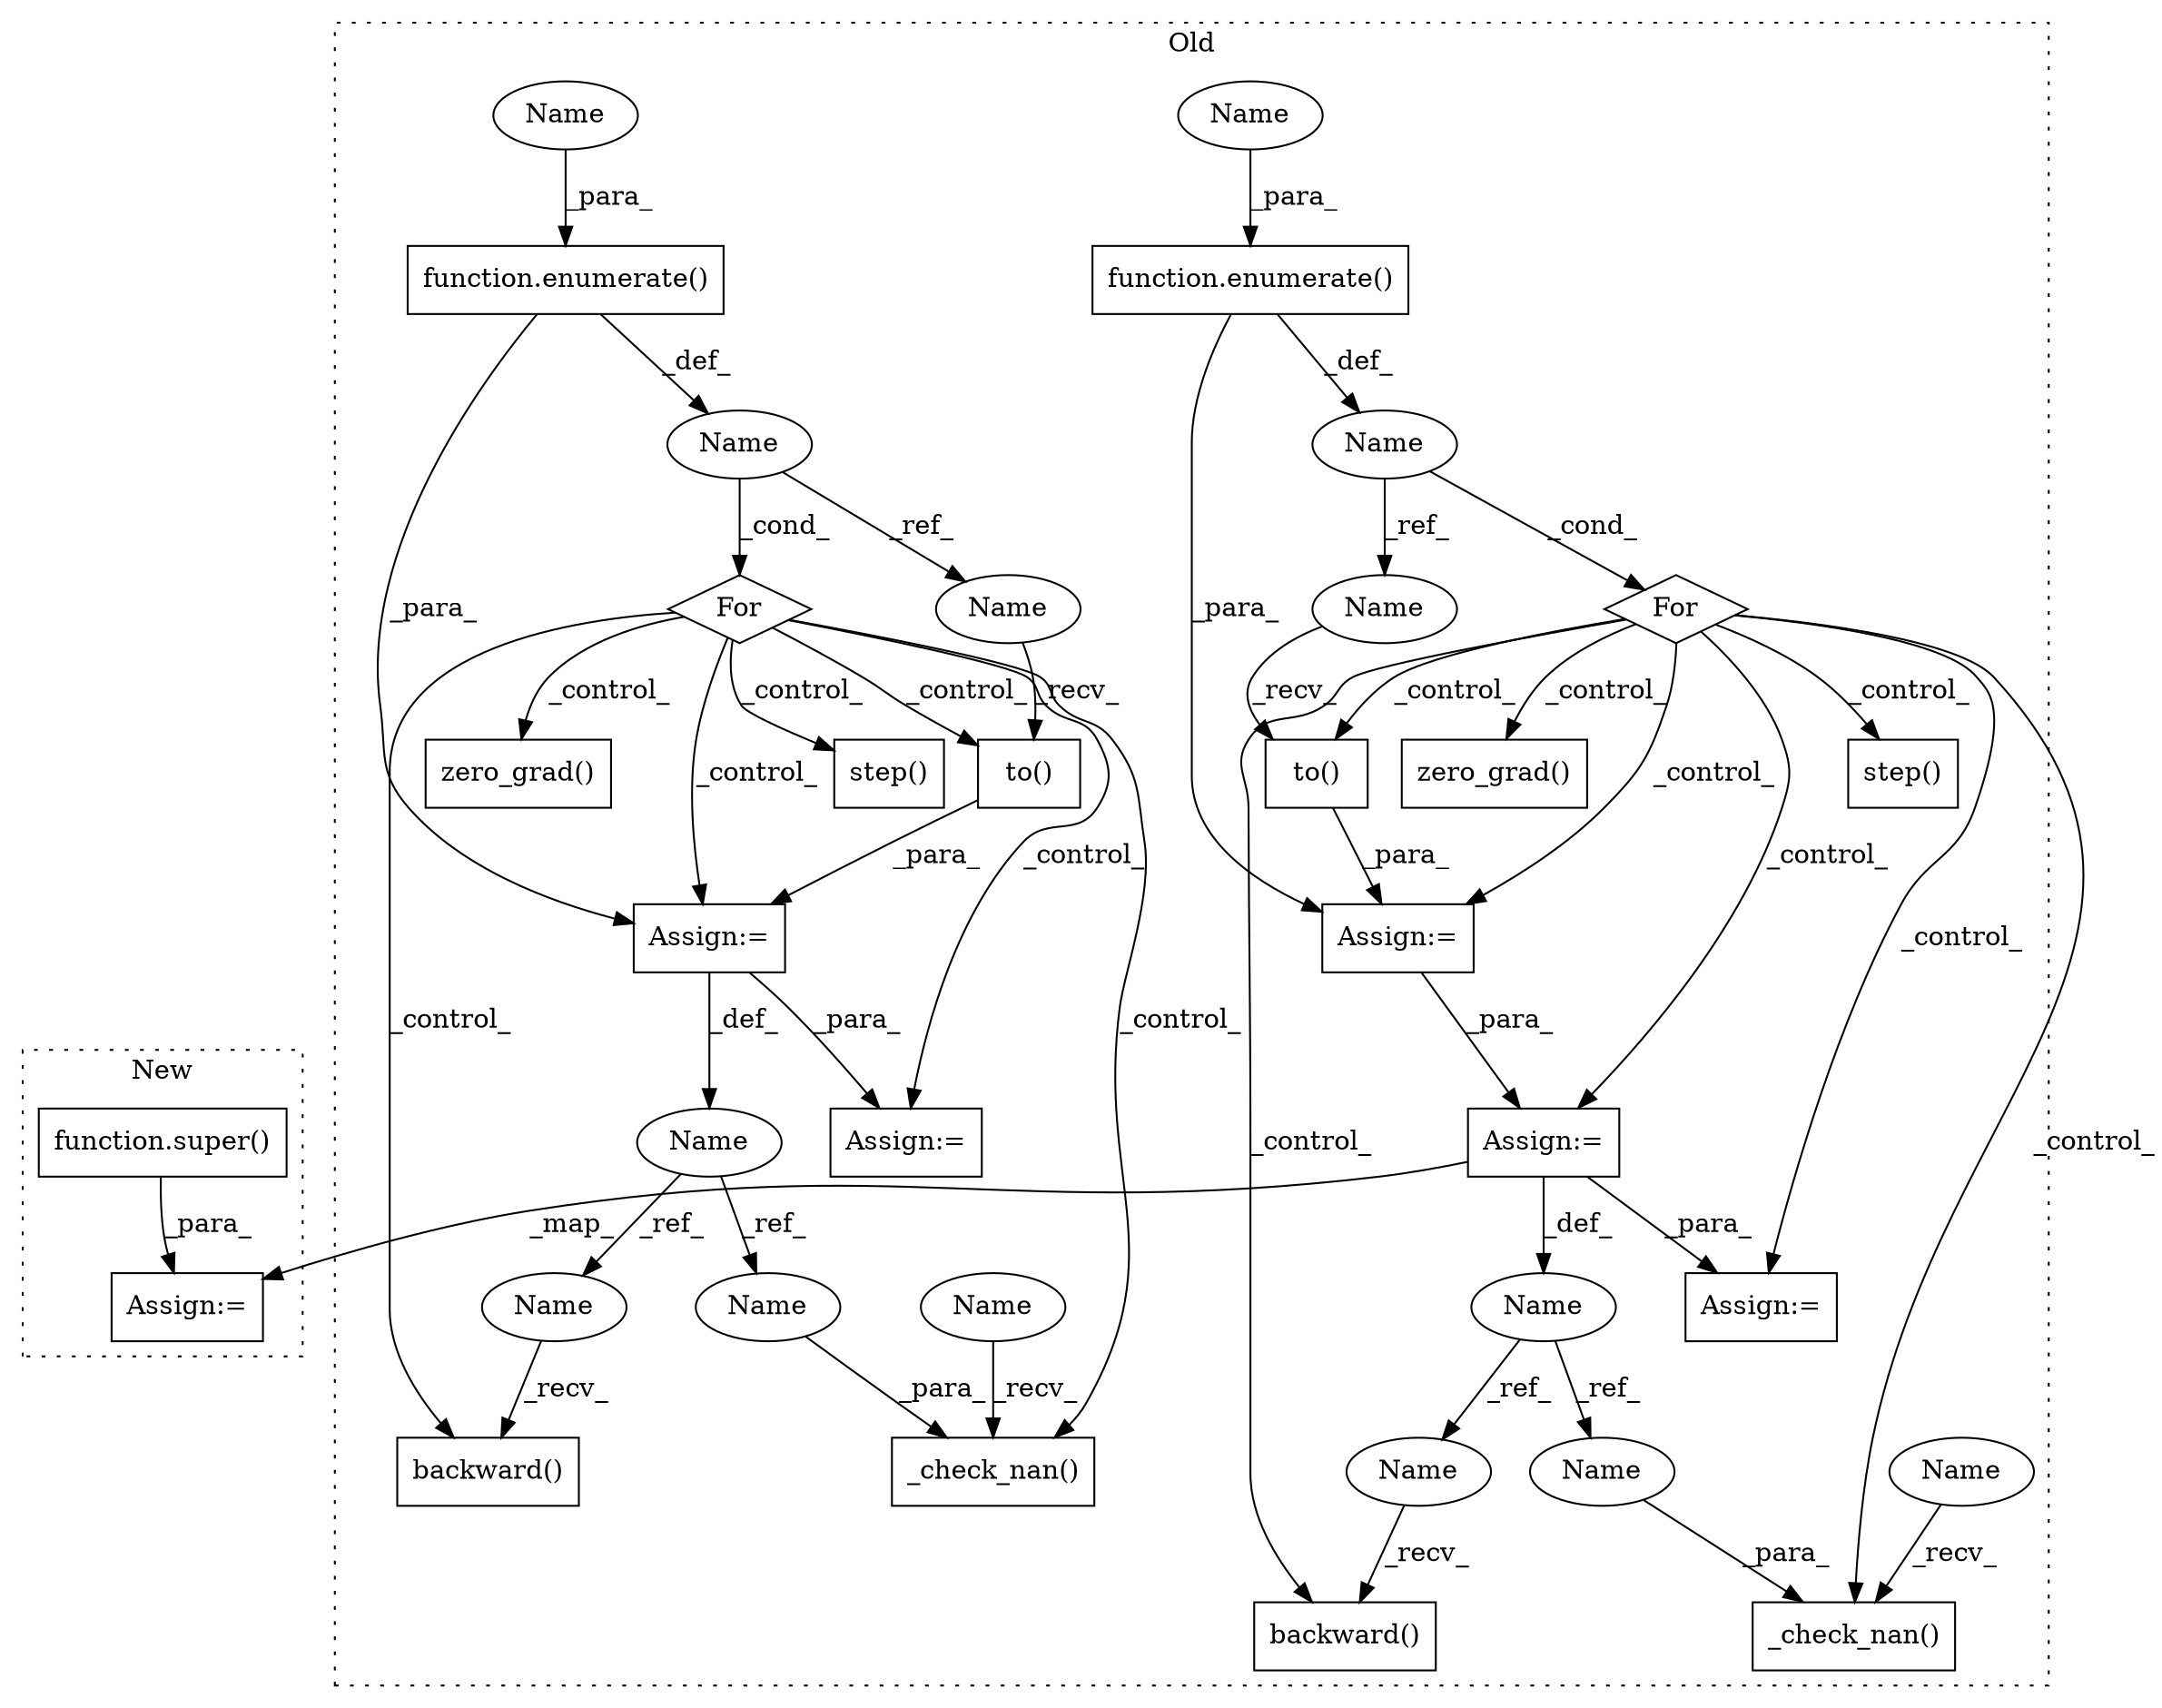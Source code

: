 digraph G {
subgraph cluster0 {
1 [label="to()" a="75" s="22177,22203" l="15,1" shape="box"];
3 [label="Assign:=" a="68" s="22174" l="3" shape="box"];
4 [label="For" a="107" s="22098,22149" l="4,14" shape="diamond"];
5 [label="function.enumerate()" a="75" s="22128,22148" l="10,1" shape="box"];
6 [label="function.enumerate()" a="75" s="21709,21729" l="10,1" shape="box"];
7 [label="step()" a="75" s="22379" l="21" shape="box"];
8 [label="backward()" a="75" s="21929" l="15" shape="box"];
9 [label="step()" a="75" s="21957" l="21" shape="box"];
10 [label="to()" a="75" s="21758,21784" l="15,1" shape="box"];
11 [label="For" a="107" s="21679,21730" l="4,14" shape="diamond"];
12 [label="backward()" a="75" s="22351" l="15" shape="box"];
13 [label="Name" a="87" s="21694" l="11" shape="ellipse"];
14 [label="Name" a="87" s="22113" l="11" shape="ellipse"];
15 [label="_check_nan()" a="75" s="21895,21915" l="16,1" shape="box"];
16 [label="Name" a="87" s="21837" l="4" shape="ellipse"];
17 [label="_check_nan()" a="75" s="22317,22337" l="16,1" shape="box"];
18 [label="Name" a="87" s="22256" l="4" shape="ellipse"];
19 [label="Assign:=" a="68" s="21841" l="3" shape="box"];
20 [label="Assign:=" a="68" s="22426" l="4" shape="box"];
21 [label="Assign:=" a="68" s="22004" l="4" shape="box"];
22 [label="zero_grad()" a="75" s="22217" l="26" shape="box"];
24 [label="Assign:=" a="68" s="22260" l="3" shape="box"];
25 [label="zero_grad()" a="75" s="21798" l="26" shape="box"];
26 [label="Name" a="87" s="21895" l="4" shape="ellipse"];
27 [label="Name" a="87" s="22317" l="4" shape="ellipse"];
28 [label="Name" a="87" s="21758" l="11" shape="ellipse"];
29 [label="Name" a="87" s="21911" l="4" shape="ellipse"];
30 [label="Name" a="87" s="21929" l="4" shape="ellipse"];
31 [label="Name" a="87" s="22138" l="10" shape="ellipse"];
32 [label="Name" a="87" s="21719" l="10" shape="ellipse"];
33 [label="Name" a="87" s="22177" l="11" shape="ellipse"];
34 [label="Name" a="87" s="22351" l="4" shape="ellipse"];
35 [label="Name" a="87" s="22333" l="4" shape="ellipse"];
label = "Old";
style="dotted";
}
subgraph cluster1 {
2 [label="function.super()" a="75" s="20435" l="7" shape="box"];
23 [label="Assign:=" a="68" s="20432" l="3" shape="box"];
label = "New";
style="dotted";
}
1 -> 3 [label="_para_"];
2 -> 23 [label="_para_"];
3 -> 24 [label="_para_"];
4 -> 22 [label="_control_"];
4 -> 12 [label="_control_"];
4 -> 17 [label="_control_"];
4 -> 1 [label="_control_"];
4 -> 24 [label="_control_"];
4 -> 3 [label="_control_"];
4 -> 20 [label="_control_"];
4 -> 7 [label="_control_"];
5 -> 3 [label="_para_"];
5 -> 14 [label="_def_"];
6 -> 13 [label="_def_"];
6 -> 19 [label="_para_"];
10 -> 19 [label="_para_"];
11 -> 10 [label="_control_"];
11 -> 8 [label="_control_"];
11 -> 15 [label="_control_"];
11 -> 21 [label="_control_"];
11 -> 9 [label="_control_"];
11 -> 19 [label="_control_"];
11 -> 25 [label="_control_"];
13 -> 28 [label="_ref_"];
13 -> 11 [label="_cond_"];
14 -> 4 [label="_cond_"];
14 -> 33 [label="_ref_"];
16 -> 30 [label="_ref_"];
16 -> 29 [label="_ref_"];
18 -> 34 [label="_ref_"];
18 -> 35 [label="_ref_"];
19 -> 21 [label="_para_"];
19 -> 16 [label="_def_"];
24 -> 20 [label="_para_"];
24 -> 23 [label="_map_"];
24 -> 18 [label="_def_"];
26 -> 15 [label="_recv_"];
27 -> 17 [label="_recv_"];
28 -> 10 [label="_recv_"];
29 -> 15 [label="_para_"];
30 -> 8 [label="_recv_"];
31 -> 5 [label="_para_"];
32 -> 6 [label="_para_"];
33 -> 1 [label="_recv_"];
34 -> 12 [label="_recv_"];
35 -> 17 [label="_para_"];
}